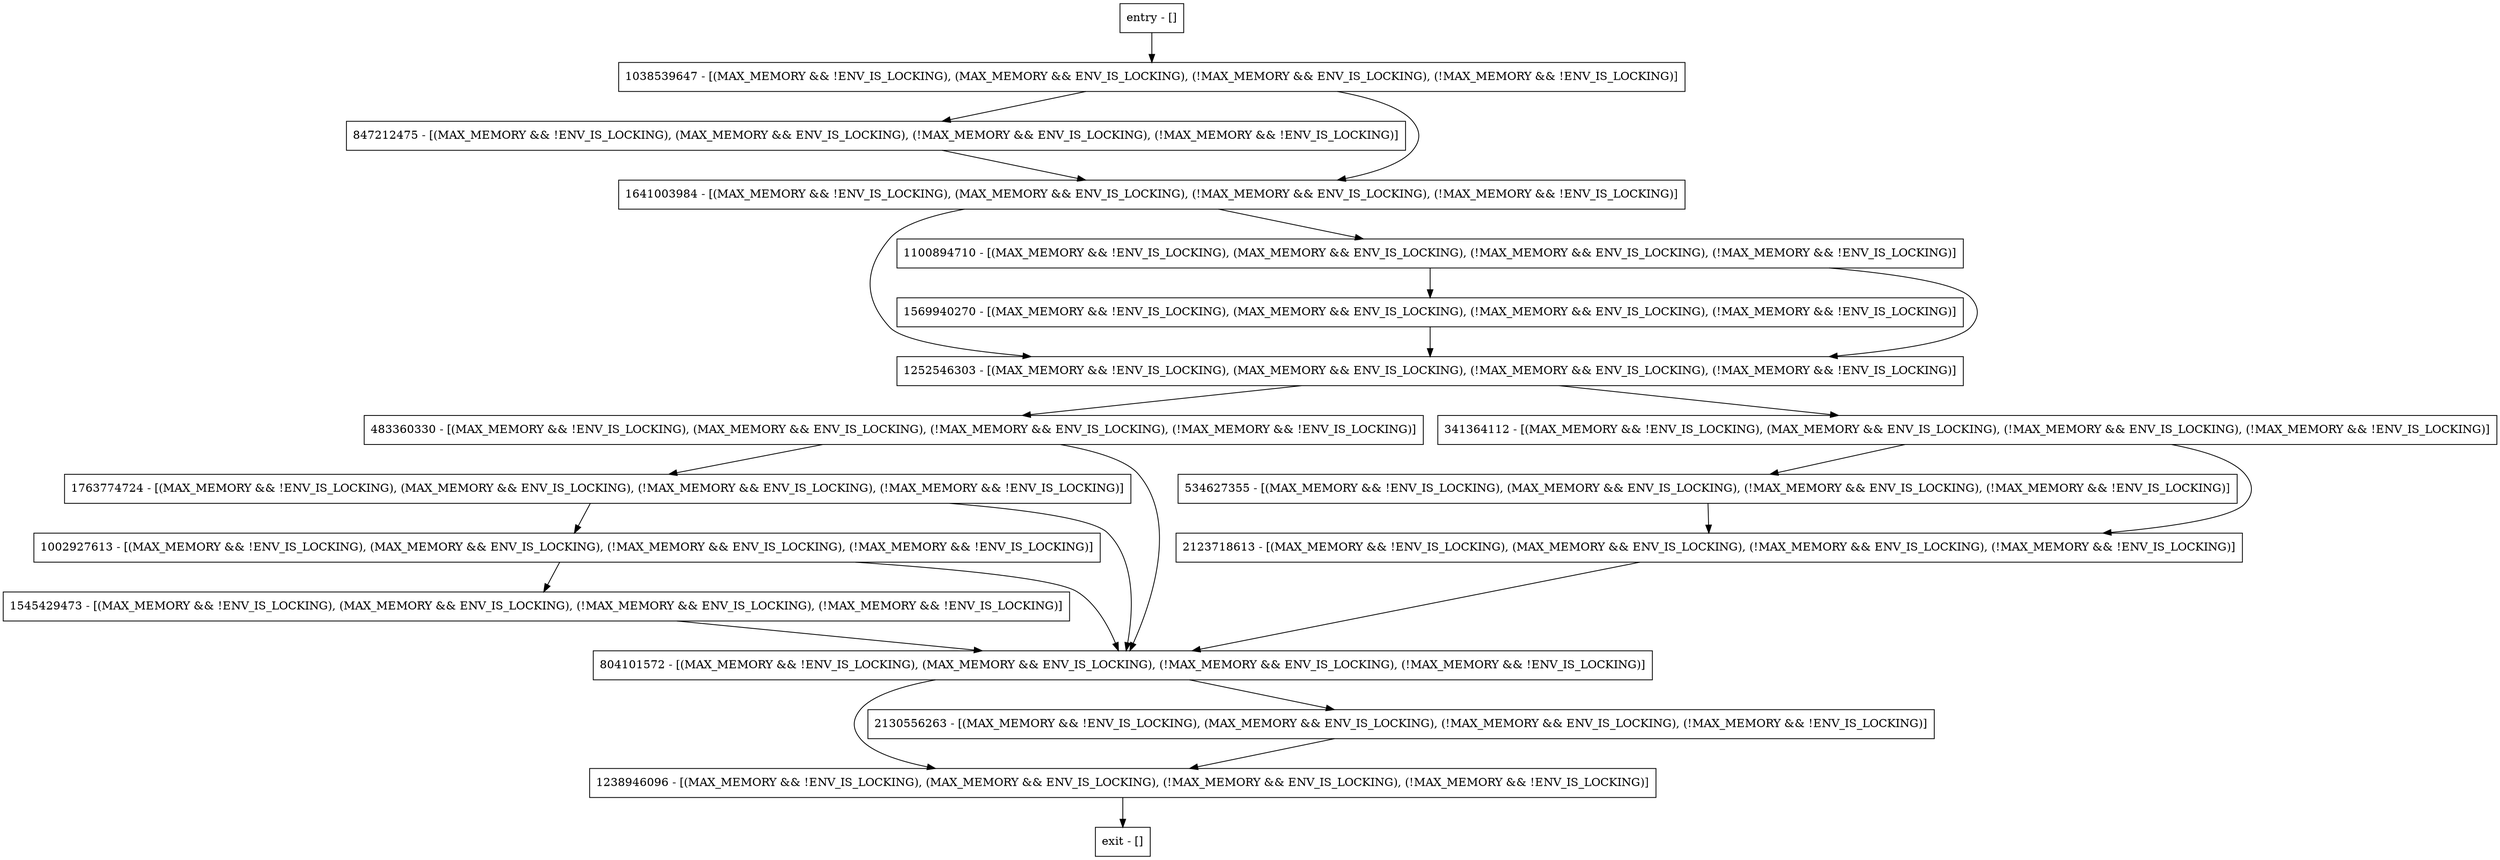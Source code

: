 digraph envConfigUpdate {
node [shape=record];
1545429473 [label="1545429473 - [(MAX_MEMORY && !ENV_IS_LOCKING), (MAX_MEMORY && ENV_IS_LOCKING), (!MAX_MEMORY && ENV_IS_LOCKING), (!MAX_MEMORY && !ENV_IS_LOCKING)]"];
534627355 [label="534627355 - [(MAX_MEMORY && !ENV_IS_LOCKING), (MAX_MEMORY && ENV_IS_LOCKING), (!MAX_MEMORY && ENV_IS_LOCKING), (!MAX_MEMORY && !ENV_IS_LOCKING)]"];
1238946096 [label="1238946096 - [(MAX_MEMORY && !ENV_IS_LOCKING), (MAX_MEMORY && ENV_IS_LOCKING), (!MAX_MEMORY && ENV_IS_LOCKING), (!MAX_MEMORY && !ENV_IS_LOCKING)]"];
1002927613 [label="1002927613 - [(MAX_MEMORY && !ENV_IS_LOCKING), (MAX_MEMORY && ENV_IS_LOCKING), (!MAX_MEMORY && ENV_IS_LOCKING), (!MAX_MEMORY && !ENV_IS_LOCKING)]"];
2123718613 [label="2123718613 - [(MAX_MEMORY && !ENV_IS_LOCKING), (MAX_MEMORY && ENV_IS_LOCKING), (!MAX_MEMORY && ENV_IS_LOCKING), (!MAX_MEMORY && !ENV_IS_LOCKING)]"];
1569940270 [label="1569940270 - [(MAX_MEMORY && !ENV_IS_LOCKING), (MAX_MEMORY && ENV_IS_LOCKING), (!MAX_MEMORY && ENV_IS_LOCKING), (!MAX_MEMORY && !ENV_IS_LOCKING)]"];
483360330 [label="483360330 - [(MAX_MEMORY && !ENV_IS_LOCKING), (MAX_MEMORY && ENV_IS_LOCKING), (!MAX_MEMORY && ENV_IS_LOCKING), (!MAX_MEMORY && !ENV_IS_LOCKING)]"];
entry [label="entry - []"];
exit [label="exit - []"];
1763774724 [label="1763774724 - [(MAX_MEMORY && !ENV_IS_LOCKING), (MAX_MEMORY && ENV_IS_LOCKING), (!MAX_MEMORY && ENV_IS_LOCKING), (!MAX_MEMORY && !ENV_IS_LOCKING)]"];
847212475 [label="847212475 - [(MAX_MEMORY && !ENV_IS_LOCKING), (MAX_MEMORY && ENV_IS_LOCKING), (!MAX_MEMORY && ENV_IS_LOCKING), (!MAX_MEMORY && !ENV_IS_LOCKING)]"];
1038539647 [label="1038539647 - [(MAX_MEMORY && !ENV_IS_LOCKING), (MAX_MEMORY && ENV_IS_LOCKING), (!MAX_MEMORY && ENV_IS_LOCKING), (!MAX_MEMORY && !ENV_IS_LOCKING)]"];
1252546303 [label="1252546303 - [(MAX_MEMORY && !ENV_IS_LOCKING), (MAX_MEMORY && ENV_IS_LOCKING), (!MAX_MEMORY && ENV_IS_LOCKING), (!MAX_MEMORY && !ENV_IS_LOCKING)]"];
1641003984 [label="1641003984 - [(MAX_MEMORY && !ENV_IS_LOCKING), (MAX_MEMORY && ENV_IS_LOCKING), (!MAX_MEMORY && ENV_IS_LOCKING), (!MAX_MEMORY && !ENV_IS_LOCKING)]"];
1100894710 [label="1100894710 - [(MAX_MEMORY && !ENV_IS_LOCKING), (MAX_MEMORY && ENV_IS_LOCKING), (!MAX_MEMORY && ENV_IS_LOCKING), (!MAX_MEMORY && !ENV_IS_LOCKING)]"];
804101572 [label="804101572 - [(MAX_MEMORY && !ENV_IS_LOCKING), (MAX_MEMORY && ENV_IS_LOCKING), (!MAX_MEMORY && ENV_IS_LOCKING), (!MAX_MEMORY && !ENV_IS_LOCKING)]"];
341364112 [label="341364112 - [(MAX_MEMORY && !ENV_IS_LOCKING), (MAX_MEMORY && ENV_IS_LOCKING), (!MAX_MEMORY && ENV_IS_LOCKING), (!MAX_MEMORY && !ENV_IS_LOCKING)]"];
2130556263 [label="2130556263 - [(MAX_MEMORY && !ENV_IS_LOCKING), (MAX_MEMORY && ENV_IS_LOCKING), (!MAX_MEMORY && ENV_IS_LOCKING), (!MAX_MEMORY && !ENV_IS_LOCKING)]"];
entry;
exit;
1545429473 -> 804101572;
534627355 -> 2123718613;
1238946096 -> exit;
1002927613 -> 1545429473;
1002927613 -> 804101572;
2123718613 -> 804101572;
1569940270 -> 1252546303;
483360330 -> 1763774724;
483360330 -> 804101572;
entry -> 1038539647;
1763774724 -> 804101572;
1763774724 -> 1002927613;
847212475 -> 1641003984;
1038539647 -> 847212475;
1038539647 -> 1641003984;
1252546303 -> 341364112;
1252546303 -> 483360330;
1641003984 -> 1252546303;
1641003984 -> 1100894710;
1100894710 -> 1252546303;
1100894710 -> 1569940270;
804101572 -> 1238946096;
804101572 -> 2130556263;
341364112 -> 534627355;
341364112 -> 2123718613;
2130556263 -> 1238946096;
}
